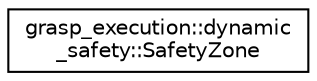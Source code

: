 digraph "Graphical Class Hierarchy"
{
 // LATEX_PDF_SIZE
  edge [fontname="Helvetica",fontsize="10",labelfontname="Helvetica",labelfontsize="10"];
  node [fontname="Helvetica",fontsize="10",shape=record];
  rankdir="LR";
  Node0 [label="grasp_execution::dynamic\l_safety::SafetyZone",height=0.2,width=0.4,color="black", fillcolor="white", style="filled",URL="$classgrasp__execution_1_1dynamic__safety_1_1SafetyZone.html",tooltip="Safety Zone for dynamic safety."];
}
